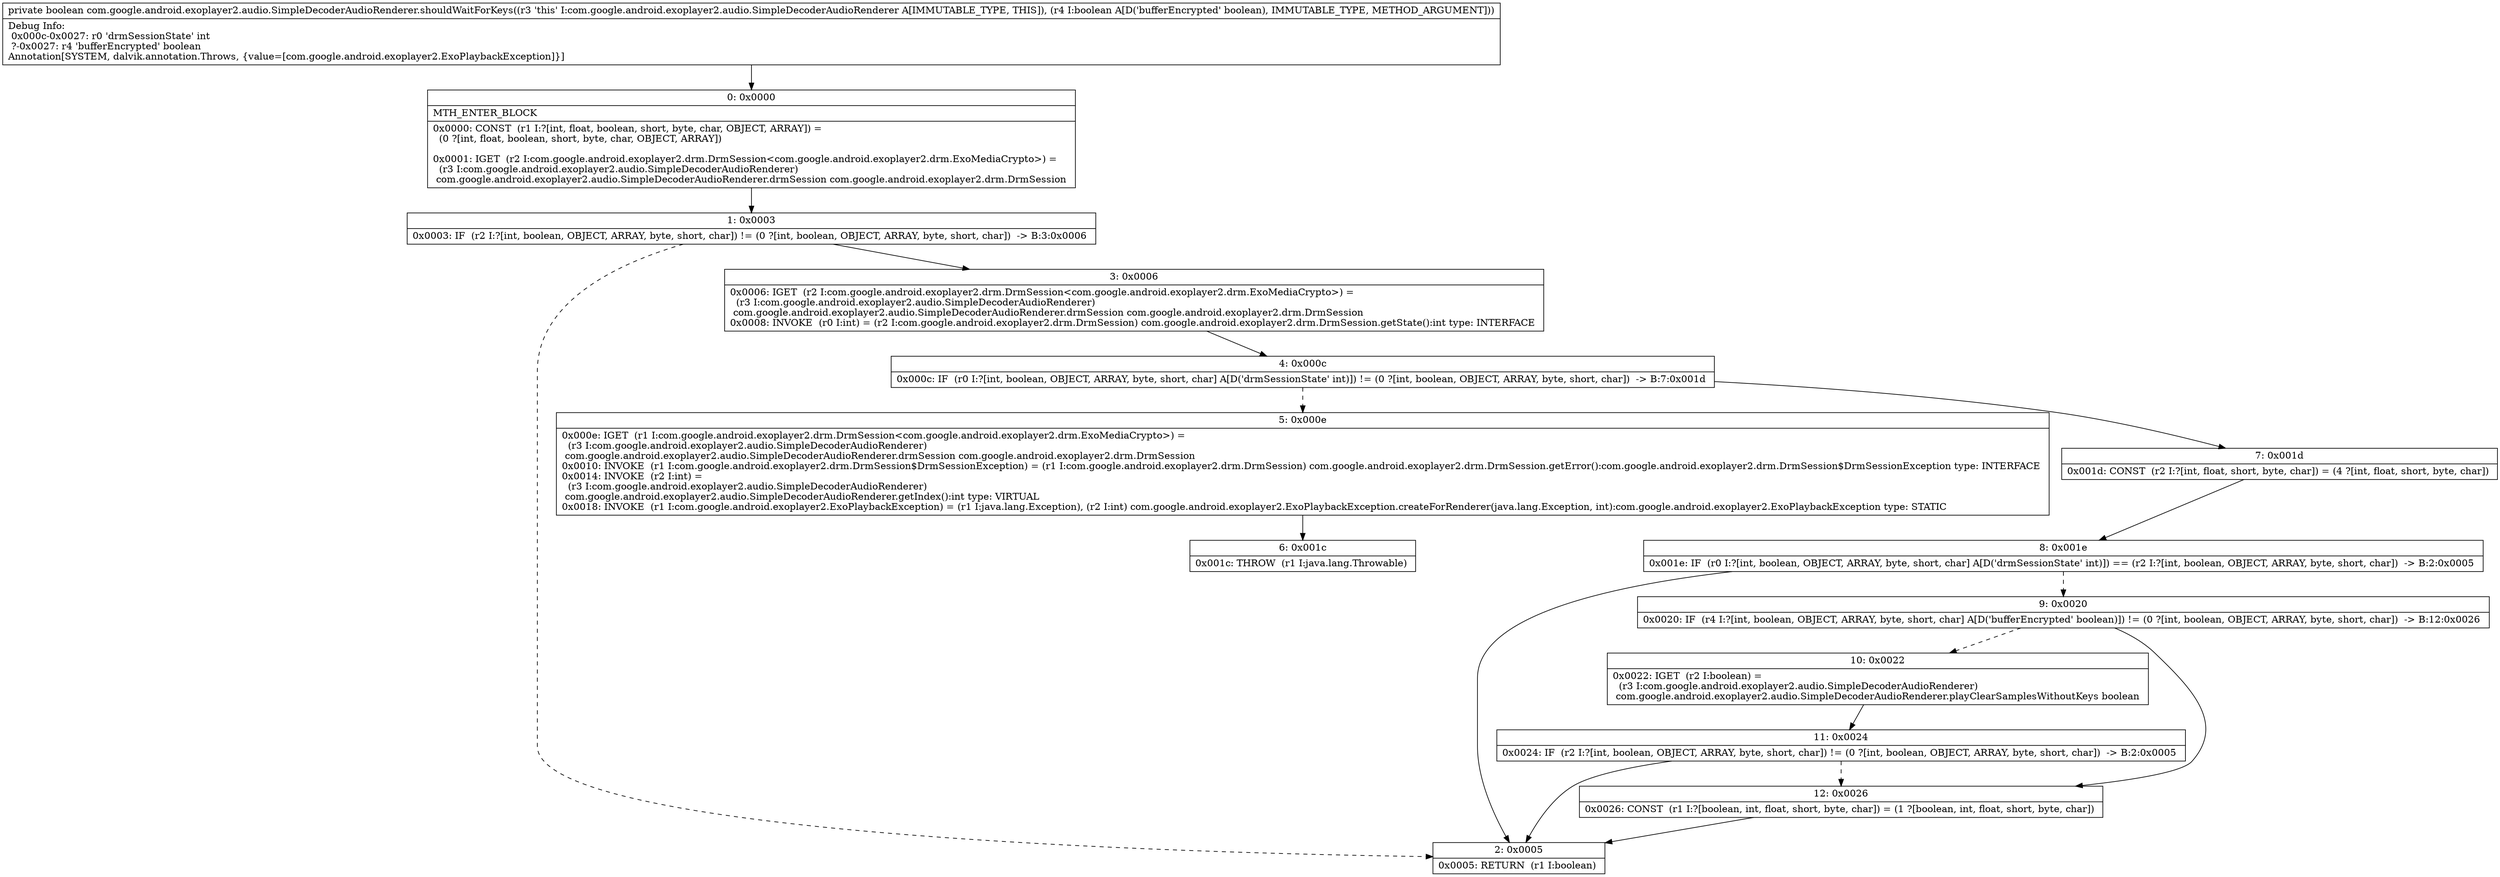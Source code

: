 digraph "CFG forcom.google.android.exoplayer2.audio.SimpleDecoderAudioRenderer.shouldWaitForKeys(Z)Z" {
Node_0 [shape=record,label="{0\:\ 0x0000|MTH_ENTER_BLOCK\l|0x0000: CONST  (r1 I:?[int, float, boolean, short, byte, char, OBJECT, ARRAY]) = \l  (0 ?[int, float, boolean, short, byte, char, OBJECT, ARRAY])\l \l0x0001: IGET  (r2 I:com.google.android.exoplayer2.drm.DrmSession\<com.google.android.exoplayer2.drm.ExoMediaCrypto\>) = \l  (r3 I:com.google.android.exoplayer2.audio.SimpleDecoderAudioRenderer)\l com.google.android.exoplayer2.audio.SimpleDecoderAudioRenderer.drmSession com.google.android.exoplayer2.drm.DrmSession \l}"];
Node_1 [shape=record,label="{1\:\ 0x0003|0x0003: IF  (r2 I:?[int, boolean, OBJECT, ARRAY, byte, short, char]) != (0 ?[int, boolean, OBJECT, ARRAY, byte, short, char])  \-\> B:3:0x0006 \l}"];
Node_2 [shape=record,label="{2\:\ 0x0005|0x0005: RETURN  (r1 I:boolean) \l}"];
Node_3 [shape=record,label="{3\:\ 0x0006|0x0006: IGET  (r2 I:com.google.android.exoplayer2.drm.DrmSession\<com.google.android.exoplayer2.drm.ExoMediaCrypto\>) = \l  (r3 I:com.google.android.exoplayer2.audio.SimpleDecoderAudioRenderer)\l com.google.android.exoplayer2.audio.SimpleDecoderAudioRenderer.drmSession com.google.android.exoplayer2.drm.DrmSession \l0x0008: INVOKE  (r0 I:int) = (r2 I:com.google.android.exoplayer2.drm.DrmSession) com.google.android.exoplayer2.drm.DrmSession.getState():int type: INTERFACE \l}"];
Node_4 [shape=record,label="{4\:\ 0x000c|0x000c: IF  (r0 I:?[int, boolean, OBJECT, ARRAY, byte, short, char] A[D('drmSessionState' int)]) != (0 ?[int, boolean, OBJECT, ARRAY, byte, short, char])  \-\> B:7:0x001d \l}"];
Node_5 [shape=record,label="{5\:\ 0x000e|0x000e: IGET  (r1 I:com.google.android.exoplayer2.drm.DrmSession\<com.google.android.exoplayer2.drm.ExoMediaCrypto\>) = \l  (r3 I:com.google.android.exoplayer2.audio.SimpleDecoderAudioRenderer)\l com.google.android.exoplayer2.audio.SimpleDecoderAudioRenderer.drmSession com.google.android.exoplayer2.drm.DrmSession \l0x0010: INVOKE  (r1 I:com.google.android.exoplayer2.drm.DrmSession$DrmSessionException) = (r1 I:com.google.android.exoplayer2.drm.DrmSession) com.google.android.exoplayer2.drm.DrmSession.getError():com.google.android.exoplayer2.drm.DrmSession$DrmSessionException type: INTERFACE \l0x0014: INVOKE  (r2 I:int) = \l  (r3 I:com.google.android.exoplayer2.audio.SimpleDecoderAudioRenderer)\l com.google.android.exoplayer2.audio.SimpleDecoderAudioRenderer.getIndex():int type: VIRTUAL \l0x0018: INVOKE  (r1 I:com.google.android.exoplayer2.ExoPlaybackException) = (r1 I:java.lang.Exception), (r2 I:int) com.google.android.exoplayer2.ExoPlaybackException.createForRenderer(java.lang.Exception, int):com.google.android.exoplayer2.ExoPlaybackException type: STATIC \l}"];
Node_6 [shape=record,label="{6\:\ 0x001c|0x001c: THROW  (r1 I:java.lang.Throwable) \l}"];
Node_7 [shape=record,label="{7\:\ 0x001d|0x001d: CONST  (r2 I:?[int, float, short, byte, char]) = (4 ?[int, float, short, byte, char]) \l}"];
Node_8 [shape=record,label="{8\:\ 0x001e|0x001e: IF  (r0 I:?[int, boolean, OBJECT, ARRAY, byte, short, char] A[D('drmSessionState' int)]) == (r2 I:?[int, boolean, OBJECT, ARRAY, byte, short, char])  \-\> B:2:0x0005 \l}"];
Node_9 [shape=record,label="{9\:\ 0x0020|0x0020: IF  (r4 I:?[int, boolean, OBJECT, ARRAY, byte, short, char] A[D('bufferEncrypted' boolean)]) != (0 ?[int, boolean, OBJECT, ARRAY, byte, short, char])  \-\> B:12:0x0026 \l}"];
Node_10 [shape=record,label="{10\:\ 0x0022|0x0022: IGET  (r2 I:boolean) = \l  (r3 I:com.google.android.exoplayer2.audio.SimpleDecoderAudioRenderer)\l com.google.android.exoplayer2.audio.SimpleDecoderAudioRenderer.playClearSamplesWithoutKeys boolean \l}"];
Node_11 [shape=record,label="{11\:\ 0x0024|0x0024: IF  (r2 I:?[int, boolean, OBJECT, ARRAY, byte, short, char]) != (0 ?[int, boolean, OBJECT, ARRAY, byte, short, char])  \-\> B:2:0x0005 \l}"];
Node_12 [shape=record,label="{12\:\ 0x0026|0x0026: CONST  (r1 I:?[boolean, int, float, short, byte, char]) = (1 ?[boolean, int, float, short, byte, char]) \l}"];
MethodNode[shape=record,label="{private boolean com.google.android.exoplayer2.audio.SimpleDecoderAudioRenderer.shouldWaitForKeys((r3 'this' I:com.google.android.exoplayer2.audio.SimpleDecoderAudioRenderer A[IMMUTABLE_TYPE, THIS]), (r4 I:boolean A[D('bufferEncrypted' boolean), IMMUTABLE_TYPE, METHOD_ARGUMENT]))  | Debug Info:\l  0x000c\-0x0027: r0 'drmSessionState' int\l  ?\-0x0027: r4 'bufferEncrypted' boolean\lAnnotation[SYSTEM, dalvik.annotation.Throws, \{value=[com.google.android.exoplayer2.ExoPlaybackException]\}]\l}"];
MethodNode -> Node_0;
Node_0 -> Node_1;
Node_1 -> Node_2[style=dashed];
Node_1 -> Node_3;
Node_3 -> Node_4;
Node_4 -> Node_5[style=dashed];
Node_4 -> Node_7;
Node_5 -> Node_6;
Node_7 -> Node_8;
Node_8 -> Node_2;
Node_8 -> Node_9[style=dashed];
Node_9 -> Node_10[style=dashed];
Node_9 -> Node_12;
Node_10 -> Node_11;
Node_11 -> Node_2;
Node_11 -> Node_12[style=dashed];
Node_12 -> Node_2;
}

